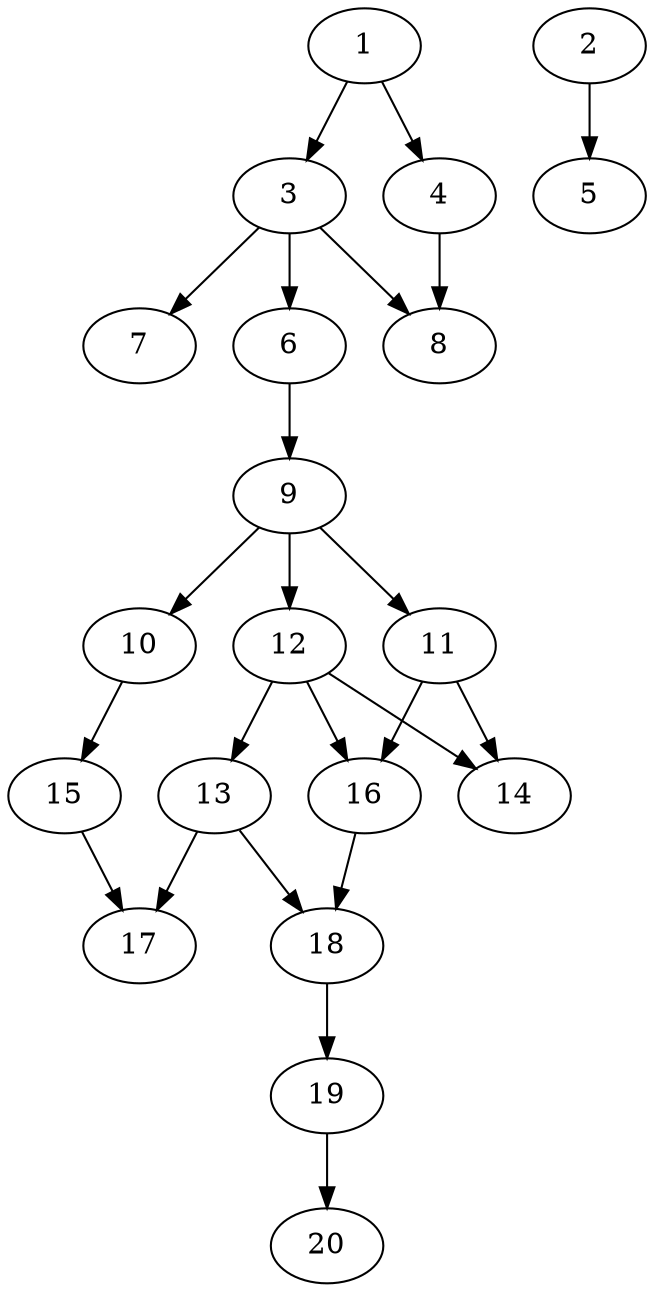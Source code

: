 // DAG automatically generated by daggen at Sat Jul 27 15:35:20 2019
// ./daggen --dot -n 20 --ccr 0.3 --fat 0.4 --regular 0.5 --density 0.5 --mindata 5242880 --maxdata 52428800 
digraph G {
  1 [size="166498987", alpha="0.11", expect_size="49949696"] 
  1 -> 3 [size ="49949696"]
  1 -> 4 [size ="49949696"]
  2 [size="102454613", alpha="0.05", expect_size="30736384"] 
  2 -> 5 [size ="30736384"]
  3 [size="19210240", alpha="0.11", expect_size="5763072"] 
  3 -> 6 [size ="5763072"]
  3 -> 7 [size ="5763072"]
  3 -> 8 [size ="5763072"]
  4 [size="133850453", alpha="0.10", expect_size="40155136"] 
  4 -> 8 [size ="40155136"]
  5 [size="130553173", alpha="0.14", expect_size="39165952"] 
  6 [size="62037333", alpha="0.02", expect_size="18611200"] 
  6 -> 9 [size ="18611200"]
  7 [size="104639147", alpha="0.15", expect_size="31391744"] 
  8 [size="94781440", alpha="0.11", expect_size="28434432"] 
  9 [size="68007253", alpha="0.03", expect_size="20402176"] 
  9 -> 10 [size ="20402176"]
  9 -> 11 [size ="20402176"]
  9 -> 12 [size ="20402176"]
  10 [size="48428373", alpha="0.06", expect_size="14528512"] 
  10 -> 15 [size ="14528512"]
  11 [size="81353387", alpha="0.04", expect_size="24406016"] 
  11 -> 14 [size ="24406016"]
  11 -> 16 [size ="24406016"]
  12 [size="165140480", alpha="0.05", expect_size="49542144"] 
  12 -> 13 [size ="49542144"]
  12 -> 14 [size ="49542144"]
  12 -> 16 [size ="49542144"]
  13 [size="50411520", alpha="0.02", expect_size="15123456"] 
  13 -> 17 [size ="15123456"]
  13 -> 18 [size ="15123456"]
  14 [size="133116587", alpha="0.02", expect_size="39934976"] 
  15 [size="53422080", alpha="0.16", expect_size="16026624"] 
  15 -> 17 [size ="16026624"]
  16 [size="166676480", alpha="0.13", expect_size="50002944"] 
  16 -> 18 [size ="50002944"]
  17 [size="25381547", alpha="0.16", expect_size="7614464"] 
  18 [size="146008747", alpha="0.09", expect_size="43802624"] 
  18 -> 19 [size ="43802624"]
  19 [size="77472427", alpha="0.02", expect_size="23241728"] 
  19 -> 20 [size ="23241728"]
  20 [size="104372907", alpha="0.19", expect_size="31311872"] 
}
